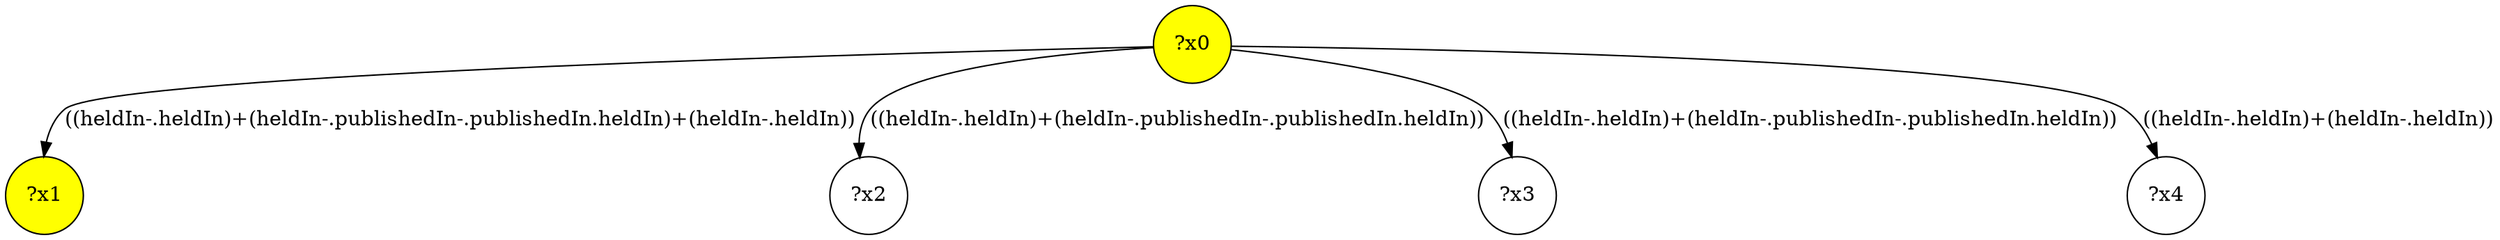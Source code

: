 digraph g {
	x0 [fillcolor="yellow", style="filled," shape=circle, label="?x0"];
	x1 [fillcolor="yellow", style="filled," shape=circle, label="?x1"];
	x0 -> x1 [label="((heldIn-.heldIn)+(heldIn-.publishedIn-.publishedIn.heldIn)+(heldIn-.heldIn))"];
	x2 [shape=circle, label="?x2"];
	x0 -> x2 [label="((heldIn-.heldIn)+(heldIn-.publishedIn-.publishedIn.heldIn))"];
	x3 [shape=circle, label="?x3"];
	x0 -> x3 [label="((heldIn-.heldIn)+(heldIn-.publishedIn-.publishedIn.heldIn))"];
	x4 [shape=circle, label="?x4"];
	x0 -> x4 [label="((heldIn-.heldIn)+(heldIn-.heldIn))"];
}

